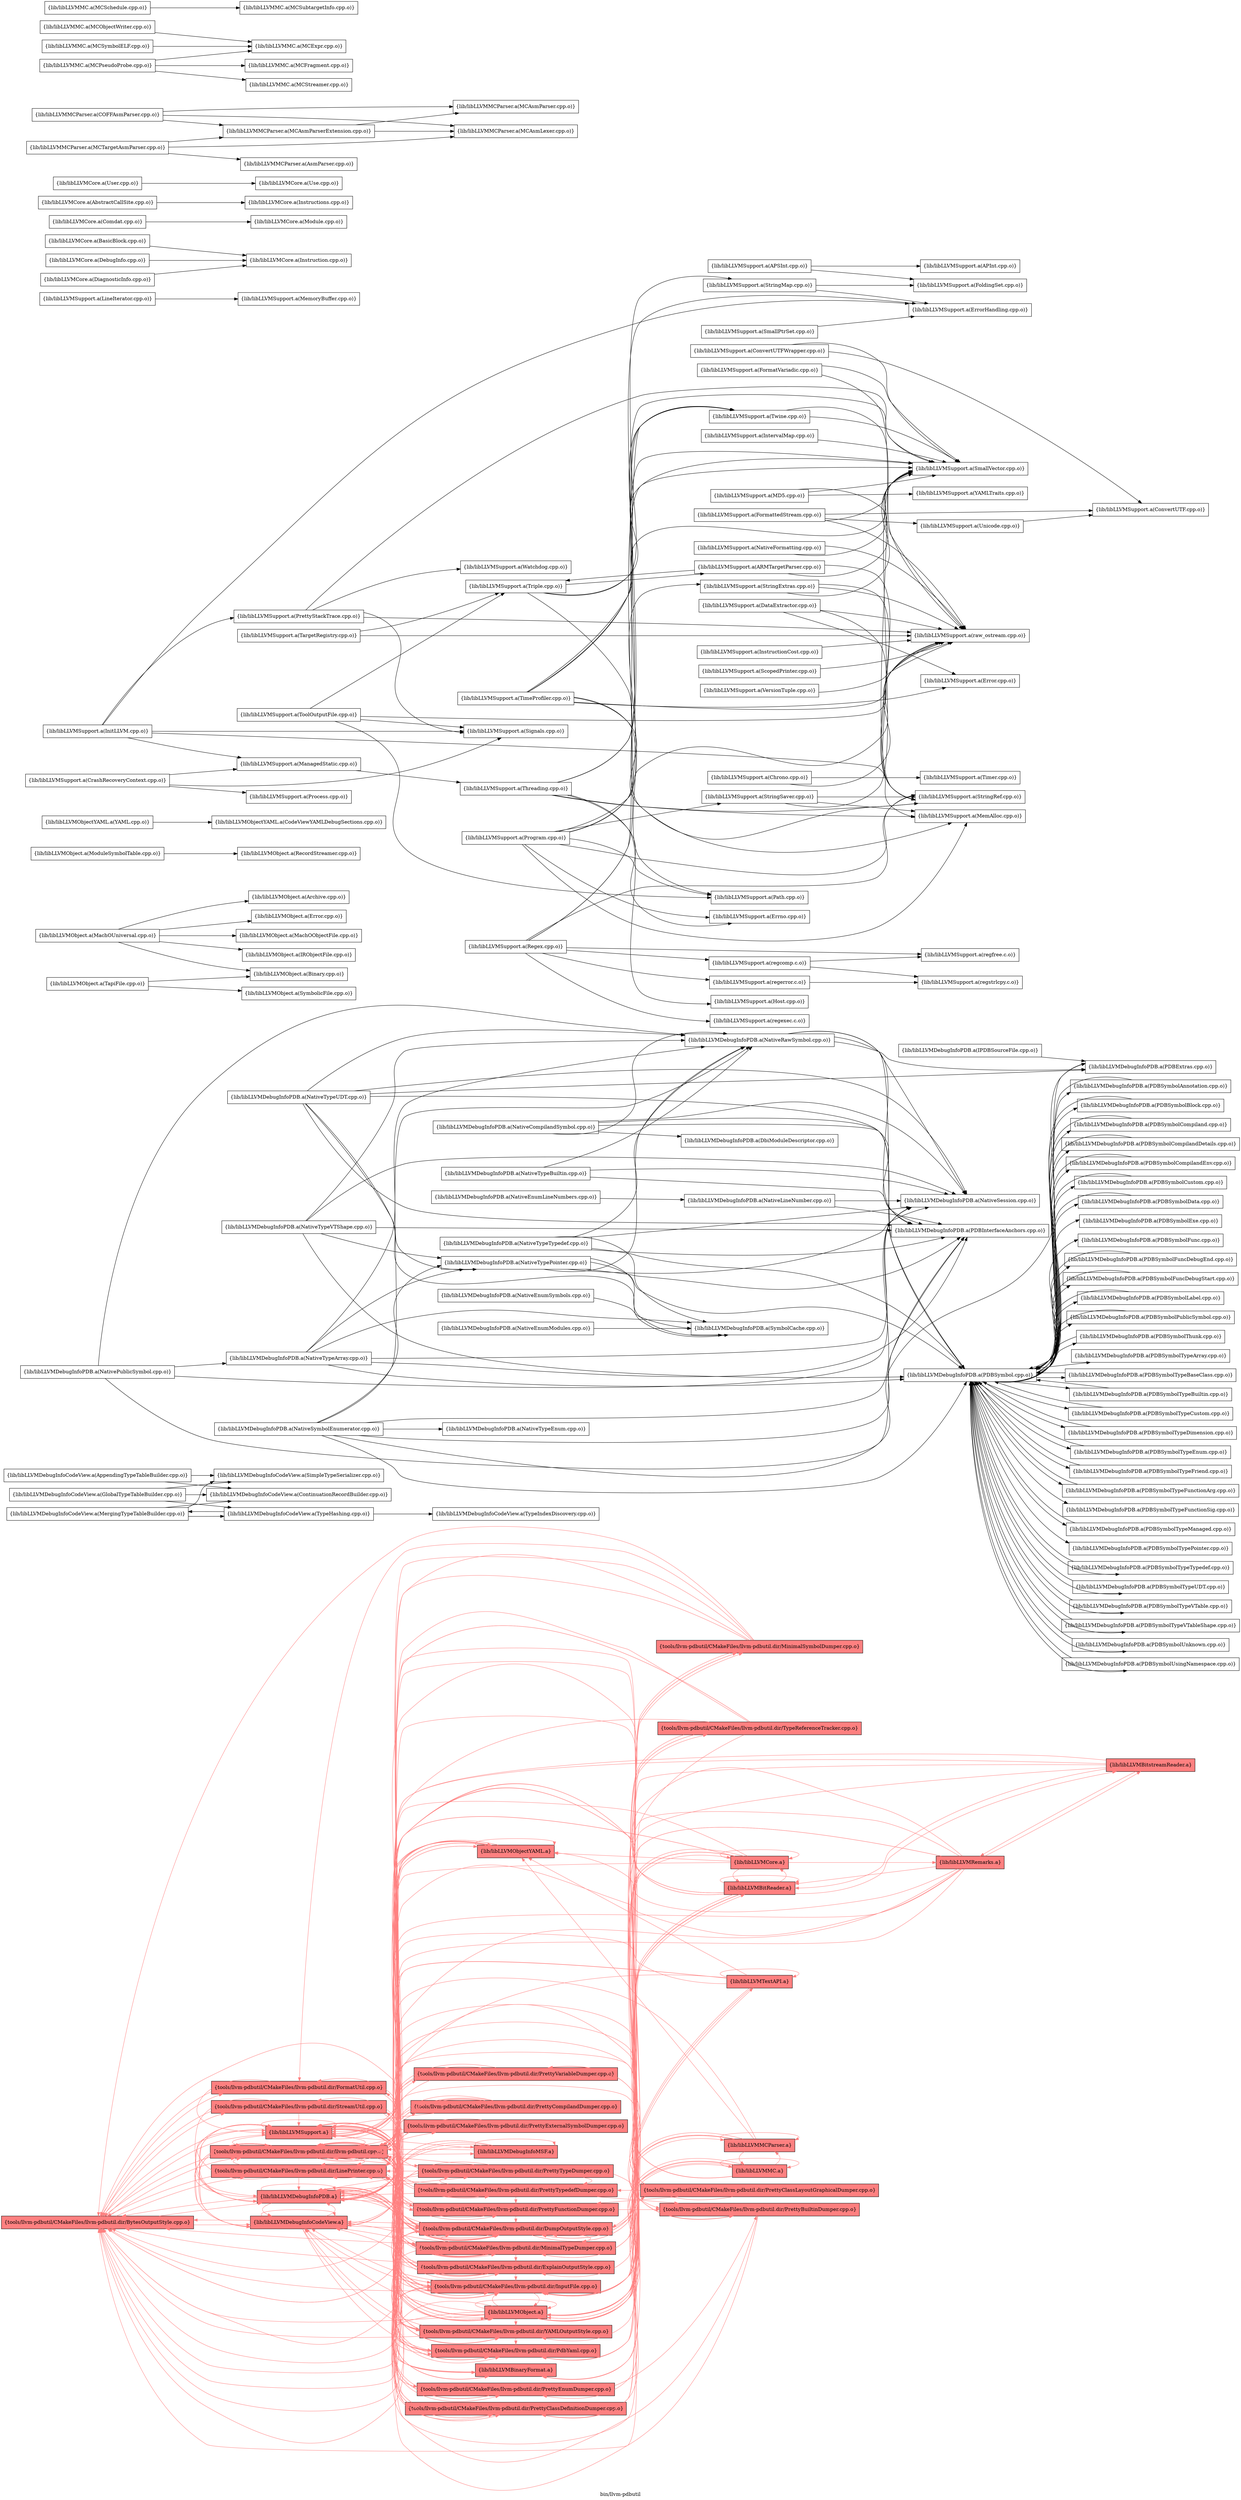 digraph "bin/llvm-pdbutil" {
	label="bin/llvm-pdbutil";
	rankdir="LR"
	{ rank=same; Node0x5637e1f52c48;  }
	{ rank=same; Node0x5637e1f50df8; Node0x5637e1f505d8; Node0x5637e1f51cf8; Node0x5637e1f53828; Node0x5637e1f4cd48; Node0x5637e1f4aea8; Node0x5637e1f4a228;  }
	{ rank=same; Node0x5637e1f54cc8; Node0x5637e1f53b48; Node0x5637e1f50bc8; Node0x5637e1f464e8; Node0x5637e1f47ed8; Node0x5637e1f58918; Node0x5637e1f59048; Node0x5637e1f597c8; Node0x5637e1f57748; Node0x5637e1f57e78; Node0x5637e1f58418; Node0x5637e1f52ba8; Node0x5637e1f51de8; Node0x5637e1f4b3a8; Node0x5637e1f4b808; Node0x5637e1f46c68; Node0x5637e1f4d248; Node0x5637e1f4bd08;  }
	{ rank=same; Node0x5637e1f52068; Node0x5637e1f51168; Node0x5637e1f477f8; Node0x5637e1f45ef8; Node0x5637e1f50588; Node0x5637e1f4a7c8; Node0x5637e1f48e28; Node0x5637e1f49008; Node0x5637e1f477a8;  }

	Node0x5637e1f52c48 [shape=record,shape=box,style=filled,fillcolor="1.000000 0.5 1",group=1,label="{tools/llvm-pdbutil/CMakeFiles/llvm-pdbutil.dir/BytesOutputStyle.cpp.o}"];
	Node0x5637e1f52c48 -> Node0x5637e1f50df8[color="1.000000 0.5 1"];
	Node0x5637e1f52c48 -> Node0x5637e1f505d8[color="1.000000 0.5 1"];
	Node0x5637e1f52c48 -> Node0x5637e1f51cf8[color="1.000000 0.5 1"];
	Node0x5637e1f52c48 -> Node0x5637e1f53828[color="1.000000 0.5 1"];
	Node0x5637e1f52c48 -> Node0x5637e1f4cd48[color="1.000000 0.5 1"];
	Node0x5637e1f52c48 -> Node0x5637e1f4aea8[color="1.000000 0.5 1"];
	Node0x5637e1f52c48 -> Node0x5637e1f4a228[color="1.000000 0.5 1"];
	Node0x5637e1f50df8 [shape=record,shape=box,style=filled,fillcolor="1.000000 0.5 1",group=1,label="{tools/llvm-pdbutil/CMakeFiles/llvm-pdbutil.dir/llvm-pdbutil.cpp.o}"];
	Node0x5637e1f50df8 -> Node0x5637e1f52c48[color="1.000000 0.5 1"];
	Node0x5637e1f50df8 -> Node0x5637e1f54cc8[color="1.000000 0.5 1"];
	Node0x5637e1f50df8 -> Node0x5637e1f53b48[color="1.000000 0.5 1"];
	Node0x5637e1f50df8 -> Node0x5637e1f50bc8[color="1.000000 0.5 1"];
	Node0x5637e1f50df8 -> Node0x5637e1f51cf8[color="1.000000 0.5 1"];
	Node0x5637e1f50df8 -> Node0x5637e1f464e8[color="1.000000 0.5 1"];
	Node0x5637e1f50df8 -> Node0x5637e1f47ed8[color="1.000000 0.5 1"];
	Node0x5637e1f50df8 -> Node0x5637e1f58918[color="1.000000 0.5 1"];
	Node0x5637e1f50df8 -> Node0x5637e1f59048[color="1.000000 0.5 1"];
	Node0x5637e1f50df8 -> Node0x5637e1f597c8[color="1.000000 0.5 1"];
	Node0x5637e1f50df8 -> Node0x5637e1f57748[color="1.000000 0.5 1"];
	Node0x5637e1f50df8 -> Node0x5637e1f57e78[color="1.000000 0.5 1"];
	Node0x5637e1f50df8 -> Node0x5637e1f58418[color="1.000000 0.5 1"];
	Node0x5637e1f50df8 -> Node0x5637e1f52ba8[color="1.000000 0.5 1"];
	Node0x5637e1f50df8 -> Node0x5637e1f51de8[color="1.000000 0.5 1"];
	Node0x5637e1f50df8 -> Node0x5637e1f4cd48[color="1.000000 0.5 1"];
	Node0x5637e1f50df8 -> Node0x5637e1f4b3a8[color="1.000000 0.5 1"];
	Node0x5637e1f50df8 -> Node0x5637e1f4aea8[color="1.000000 0.5 1"];
	Node0x5637e1f50df8 -> Node0x5637e1f4b808[color="1.000000 0.5 1"];
	Node0x5637e1f50df8 -> Node0x5637e1f4a228[color="1.000000 0.5 1"];
	Node0x5637e1f505d8 [shape=record,shape=box,style=filled,fillcolor="1.000000 0.5 1",group=1,label="{tools/llvm-pdbutil/CMakeFiles/llvm-pdbutil.dir/FormatUtil.cpp.o}"];
	Node0x5637e1f505d8 -> Node0x5637e1f52c48[color="1.000000 0.5 1"];
	Node0x5637e1f505d8 -> Node0x5637e1f54cc8[color="1.000000 0.5 1"];
	Node0x5637e1f505d8 -> Node0x5637e1f4a228[color="1.000000 0.5 1"];
	Node0x5637e1f51cf8 [shape=record,shape=box,style=filled,fillcolor="1.000000 0.5 1",group=1,label="{tools/llvm-pdbutil/CMakeFiles/llvm-pdbutil.dir/LinePrinter.cpp.o}"];
	Node0x5637e1f51cf8 -> Node0x5637e1f52c48[color="1.000000 0.5 1"];
	Node0x5637e1f51cf8 -> Node0x5637e1f54cc8[color="1.000000 0.5 1"];
	Node0x5637e1f51cf8 -> Node0x5637e1f50df8[color="1.000000 0.5 1"];
	Node0x5637e1f51cf8 -> Node0x5637e1f4aea8[color="1.000000 0.5 1"];
	Node0x5637e1f51cf8 -> Node0x5637e1f4a228[color="1.000000 0.5 1"];
	Node0x5637e1f53828 [shape=record,shape=box,style=filled,fillcolor="1.000000 0.5 1",group=1,label="{tools/llvm-pdbutil/CMakeFiles/llvm-pdbutil.dir/StreamUtil.cpp.o}"];
	Node0x5637e1f53828 -> Node0x5637e1f52c48[color="1.000000 0.5 1"];
	Node0x5637e1f53828 -> Node0x5637e1f54cc8[color="1.000000 0.5 1"];
	Node0x5637e1f53828 -> Node0x5637e1f4aea8[color="1.000000 0.5 1"];
	Node0x5637e1f53828 -> Node0x5637e1f4a228[color="1.000000 0.5 1"];
	Node0x5637e1f4cd48 [shape=record,shape=box,style=filled,fillcolor="1.000000 0.5 1",group=1,label="{lib/libLLVMDebugInfoCodeView.a}"];
	Node0x5637e1f4cd48 -> Node0x5637e1f4a228[color="1.000000 0.5 1"];
	Node0x5637e1f4cd48 -> Node0x5637e1f50df8[color="1.000000 0.5 1"];
	Node0x5637e1f4cd48 -> Node0x5637e1f464e8[color="1.000000 0.5 1"];
	Node0x5637e1f4cd48 -> Node0x5637e1f4cd48[color="1.000000 0.5 1"];
	Node0x5637e1f4cd48 -> Node0x5637e1f52c48[color="1.000000 0.5 1"];
	Node0x5637e1f4cd48 -> Node0x5637e1f54cc8[color="1.000000 0.5 1"];
	Node0x5637e1f4cd48 -> Node0x5637e1f46c68[color="1.000000 0.5 1"];
	Node0x5637e1f4cd48 -> Node0x5637e1f51de8[color="1.000000 0.5 1"];
	Node0x5637e1f4cd48 -> Node0x5637e1f50bc8[color="1.000000 0.5 1"];
	Node0x5637e1f4cd48 -> Node0x5637e1f4aea8[color="1.000000 0.5 1"];
	Node0x5637e1f4aea8 [shape=record,shape=box,style=filled,fillcolor="1.000000 0.5 1",group=1,label="{lib/libLLVMDebugInfoPDB.a}"];
	Node0x5637e1f4aea8 -> Node0x5637e1f52c48[color="1.000000 0.5 1"];
	Node0x5637e1f4aea8 -> Node0x5637e1f4aea8[color="1.000000 0.5 1"];
	Node0x5637e1f4aea8 -> Node0x5637e1f4a228[color="1.000000 0.5 1"];
	Node0x5637e1f4aea8 -> Node0x5637e1f50df8[color="1.000000 0.5 1"];
	Node0x5637e1f4aea8 -> Node0x5637e1f57e78[color="1.000000 0.5 1"];
	Node0x5637e1f4aea8 -> Node0x5637e1f464e8[color="1.000000 0.5 1"];
	Node0x5637e1f4aea8 -> Node0x5637e1f54cc8[color="1.000000 0.5 1"];
	Node0x5637e1f4aea8 -> Node0x5637e1f4b3a8[color="1.000000 0.5 1"];
	Node0x5637e1f4aea8 -> Node0x5637e1f4cd48[color="1.000000 0.5 1"];
	Node0x5637e1f4aea8 -> Node0x5637e1f51de8[color="1.000000 0.5 1"];
	Node0x5637e1f4aea8 -> Node0x5637e1f50bc8[color="1.000000 0.5 1"];
	Node0x5637e1f4aea8 -> Node0x5637e1f4d248[color="1.000000 0.5 1"];
	Node0x5637e1f4aea8 -> Node0x5637e1f4bd08[color="1.000000 0.5 1"];
	Node0x5637e1f4aea8 -> Node0x5637e1f46c68[color="1.000000 0.5 1"];
	Node0x5637e1f4a228 [shape=record,shape=box,style=filled,fillcolor="1.000000 0.5 1",group=1,label="{lib/libLLVMSupport.a}"];
	Node0x5637e1f4a228 -> Node0x5637e1f52c48[color="1.000000 0.5 1"];
	Node0x5637e1f4a228 -> Node0x5637e1f47ed8[color="1.000000 0.5 1"];
	Node0x5637e1f4a228 -> Node0x5637e1f4cd48[color="1.000000 0.5 1"];
	Node0x5637e1f4a228 -> Node0x5637e1f4bd08[color="1.000000 0.5 1"];
	Node0x5637e1f4a228 -> Node0x5637e1f4b808[color="1.000000 0.5 1"];
	Node0x5637e1f4a228 -> Node0x5637e1f4a228[color="1.000000 0.5 1"];
	Node0x5637e1f4a228 -> Node0x5637e1f464e8[color="1.000000 0.5 1"];
	Node0x5637e1f4a228 -> Node0x5637e1f54cc8[color="1.000000 0.5 1"];
	Node0x5637e1f4a228 -> Node0x5637e1f50bc8[color="1.000000 0.5 1"];
	Node0x5637e1f4a228 -> Node0x5637e1f50df8[color="1.000000 0.5 1"];
	Node0x5637e1f4a228 -> Node0x5637e1f4aea8[color="1.000000 0.5 1"];
	Node0x5637e1f4a228 -> Node0x5637e1f51de8[color="1.000000 0.5 1"];
	Node0x5637e1f54cc8 [shape=record,shape=box,style=filled,fillcolor="1.000000 0.5 1",group=1,label="{tools/llvm-pdbutil/CMakeFiles/llvm-pdbutil.dir/DumpOutputStyle.cpp.o}"];
	Node0x5637e1f54cc8 -> Node0x5637e1f52c48[color="1.000000 0.5 1"];
	Node0x5637e1f54cc8 -> Node0x5637e1f50bc8[color="1.000000 0.5 1"];
	Node0x5637e1f54cc8 -> Node0x5637e1f50df8[color="1.000000 0.5 1"];
	Node0x5637e1f54cc8 -> Node0x5637e1f505d8[color="1.000000 0.5 1"];
	Node0x5637e1f54cc8 -> Node0x5637e1f51cf8[color="1.000000 0.5 1"];
	Node0x5637e1f54cc8 -> Node0x5637e1f52068[color="1.000000 0.5 1"];
	Node0x5637e1f54cc8 -> Node0x5637e1f46c68[color="1.000000 0.5 1"];
	Node0x5637e1f54cc8 -> Node0x5637e1f53828[color="1.000000 0.5 1"];
	Node0x5637e1f54cc8 -> Node0x5637e1f51168[color="1.000000 0.5 1"];
	Node0x5637e1f54cc8 -> Node0x5637e1f4cd48[color="1.000000 0.5 1"];
	Node0x5637e1f54cc8 -> Node0x5637e1f4aea8[color="1.000000 0.5 1"];
	Node0x5637e1f54cc8 -> Node0x5637e1f4a228[color="1.000000 0.5 1"];
	Node0x5637e1f50bc8 [shape=record,shape=box,style=filled,fillcolor="1.000000 0.5 1",group=1,label="{tools/llvm-pdbutil/CMakeFiles/llvm-pdbutil.dir/InputFile.cpp.o}"];
	Node0x5637e1f50bc8 -> Node0x5637e1f52c48[color="1.000000 0.5 1"];
	Node0x5637e1f50bc8 -> Node0x5637e1f54cc8[color="1.000000 0.5 1"];
	Node0x5637e1f50bc8 -> Node0x5637e1f51cf8[color="1.000000 0.5 1"];
	Node0x5637e1f50bc8 -> Node0x5637e1f4d248[color="1.000000 0.5 1"];
	Node0x5637e1f50bc8 -> Node0x5637e1f4aea8[color="1.000000 0.5 1"];
	Node0x5637e1f50bc8 -> Node0x5637e1f4cd48[color="1.000000 0.5 1"];
	Node0x5637e1f50bc8 -> Node0x5637e1f4bd08[color="1.000000 0.5 1"];
	Node0x5637e1f50bc8 -> Node0x5637e1f4a228[color="1.000000 0.5 1"];
	Node0x5637e1f52068 [shape=record,shape=box,style=filled,fillcolor="1.000000 0.5 1",group=1,label="{tools/llvm-pdbutil/CMakeFiles/llvm-pdbutil.dir/MinimalSymbolDumper.cpp.o}"];
	Node0x5637e1f52068 -> Node0x5637e1f52c48[color="1.000000 0.5 1"];
	Node0x5637e1f52068 -> Node0x5637e1f54cc8[color="1.000000 0.5 1"];
	Node0x5637e1f52068 -> Node0x5637e1f53b48[color="1.000000 0.5 1"];
	Node0x5637e1f52068 -> Node0x5637e1f50bc8[color="1.000000 0.5 1"];
	Node0x5637e1f52068 -> Node0x5637e1f505d8[color="1.000000 0.5 1"];
	Node0x5637e1f52068 -> Node0x5637e1f51cf8[color="1.000000 0.5 1"];
	Node0x5637e1f52068 -> Node0x5637e1f4cd48[color="1.000000 0.5 1"];
	Node0x5637e1f52068 -> Node0x5637e1f4a228[color="1.000000 0.5 1"];
	Node0x5637e1f46c68 [shape=record,shape=box,style=filled,fillcolor="1.000000 0.5 1",group=1,label="{tools/llvm-pdbutil/CMakeFiles/llvm-pdbutil.dir/MinimalTypeDumper.cpp.o}"];
	Node0x5637e1f46c68 -> Node0x5637e1f52c48[color="1.000000 0.5 1"];
	Node0x5637e1f46c68 -> Node0x5637e1f54cc8[color="1.000000 0.5 1"];
	Node0x5637e1f46c68 -> Node0x5637e1f53b48[color="1.000000 0.5 1"];
	Node0x5637e1f46c68 -> Node0x5637e1f50bc8[color="1.000000 0.5 1"];
	Node0x5637e1f46c68 -> Node0x5637e1f50df8[color="1.000000 0.5 1"];
	Node0x5637e1f46c68 -> Node0x5637e1f505d8[color="1.000000 0.5 1"];
	Node0x5637e1f46c68 -> Node0x5637e1f51cf8[color="1.000000 0.5 1"];
	Node0x5637e1f46c68 -> Node0x5637e1f52068[color="1.000000 0.5 1"];
	Node0x5637e1f46c68 -> Node0x5637e1f4cd48[color="1.000000 0.5 1"];
	Node0x5637e1f46c68 -> Node0x5637e1f4aea8[color="1.000000 0.5 1"];
	Node0x5637e1f46c68 -> Node0x5637e1f4a228[color="1.000000 0.5 1"];
	Node0x5637e1f51168 [shape=record,shape=box,style=filled,fillcolor="1.000000 0.5 1",group=1,label="{tools/llvm-pdbutil/CMakeFiles/llvm-pdbutil.dir/TypeReferenceTracker.cpp.o}"];
	Node0x5637e1f51168 -> Node0x5637e1f52c48[color="1.000000 0.5 1"];
	Node0x5637e1f51168 -> Node0x5637e1f54cc8[color="1.000000 0.5 1"];
	Node0x5637e1f51168 -> Node0x5637e1f50bc8[color="1.000000 0.5 1"];
	Node0x5637e1f51168 -> Node0x5637e1f46c68[color="1.000000 0.5 1"];
	Node0x5637e1f51168 -> Node0x5637e1f464e8[color="1.000000 0.5 1"];
	Node0x5637e1f51168 -> Node0x5637e1f4cd48[color="1.000000 0.5 1"];
	Node0x5637e1f51168 -> Node0x5637e1f4aea8[color="1.000000 0.5 1"];
	Node0x5637e1f51168 -> Node0x5637e1f4a228[color="1.000000 0.5 1"];
	Node0x5637e1f53b48 [shape=record,shape=box,style=filled,fillcolor="1.000000 0.5 1",group=1,label="{tools/llvm-pdbutil/CMakeFiles/llvm-pdbutil.dir/ExplainOutputStyle.cpp.o}"];
	Node0x5637e1f53b48 -> Node0x5637e1f52c48[color="1.000000 0.5 1"];
	Node0x5637e1f53b48 -> Node0x5637e1f54cc8[color="1.000000 0.5 1"];
	Node0x5637e1f53b48 -> Node0x5637e1f50bc8[color="1.000000 0.5 1"];
	Node0x5637e1f53b48 -> Node0x5637e1f50df8[color="1.000000 0.5 1"];
	Node0x5637e1f53b48 -> Node0x5637e1f51cf8[color="1.000000 0.5 1"];
	Node0x5637e1f53b48 -> Node0x5637e1f53828[color="1.000000 0.5 1"];
	Node0x5637e1f53b48 -> Node0x5637e1f4cd48[color="1.000000 0.5 1"];
	Node0x5637e1f53b48 -> Node0x5637e1f4aea8[color="1.000000 0.5 1"];
	Node0x5637e1f53b48 -> Node0x5637e1f4a228[color="1.000000 0.5 1"];
	Node0x5637e1f4d248 [shape=record,shape=box,style=filled,fillcolor="1.000000 0.5 1",group=1,label="{lib/libLLVMBinaryFormat.a}"];
	Node0x5637e1f4d248 -> Node0x5637e1f50bc8[color="1.000000 0.5 1"];
	Node0x5637e1f4d248 -> Node0x5637e1f4a228[color="1.000000 0.5 1"];
	Node0x5637e1f4bd08 [shape=record,shape=box,style=filled,fillcolor="1.000000 0.5 1",group=1,label="{lib/libLLVMObject.a}"];
	Node0x5637e1f4bd08 -> Node0x5637e1f50bc8[color="1.000000 0.5 1"];
	Node0x5637e1f4bd08 -> Node0x5637e1f4d248[color="1.000000 0.5 1"];
	Node0x5637e1f4bd08 -> Node0x5637e1f4bd08[color="1.000000 0.5 1"];
	Node0x5637e1f4bd08 -> Node0x5637e1f4a228[color="1.000000 0.5 1"];
	Node0x5637e1f4bd08 -> Node0x5637e1f52c48[color="1.000000 0.5 1"];
	Node0x5637e1f4bd08 -> Node0x5637e1f54cc8[color="1.000000 0.5 1"];
	Node0x5637e1f4bd08 -> Node0x5637e1f50df8[color="1.000000 0.5 1"];
	Node0x5637e1f4bd08 -> Node0x5637e1f4cd48[color="1.000000 0.5 1"];
	Node0x5637e1f4bd08 -> Node0x5637e1f4aea8[color="1.000000 0.5 1"];
	Node0x5637e1f4bd08 -> Node0x5637e1f464e8[color="1.000000 0.5 1"];
	Node0x5637e1f4bd08 -> Node0x5637e1f50588[color="1.000000 0.5 1"];
	Node0x5637e1f4bd08 -> Node0x5637e1f4a7c8[color="1.000000 0.5 1"];
	Node0x5637e1f4bd08 -> Node0x5637e1f48e28[color="1.000000 0.5 1"];
	Node0x5637e1f4bd08 -> Node0x5637e1f49008[color="1.000000 0.5 1"];
	Node0x5637e1f4bd08 -> Node0x5637e1f51de8[color="1.000000 0.5 1"];
	Node0x5637e1f4bd08 -> Node0x5637e1f477a8[color="1.000000 0.5 1"];
	Node0x5637e1f464e8 [shape=record,shape=box,style=filled,fillcolor="1.000000 0.5 1",group=1,label="{tools/llvm-pdbutil/CMakeFiles/llvm-pdbutil.dir/PdbYaml.cpp.o}"];
	Node0x5637e1f464e8 -> Node0x5637e1f4b808[color="1.000000 0.5 1"];
	Node0x5637e1f464e8 -> Node0x5637e1f4a228[color="1.000000 0.5 1"];
	Node0x5637e1f47ed8 [shape=record,shape=box,style=filled,fillcolor="1.000000 0.5 1",group=1,label="{tools/llvm-pdbutil/CMakeFiles/llvm-pdbutil.dir/PrettyClassDefinitionDumper.cpp.o}"];
	Node0x5637e1f47ed8 -> Node0x5637e1f50df8[color="1.000000 0.5 1"];
	Node0x5637e1f47ed8 -> Node0x5637e1f51cf8[color="1.000000 0.5 1"];
	Node0x5637e1f47ed8 -> Node0x5637e1f477f8[color="1.000000 0.5 1"];
	Node0x5637e1f47ed8 -> Node0x5637e1f4aea8[color="1.000000 0.5 1"];
	Node0x5637e1f47ed8 -> Node0x5637e1f4a228[color="1.000000 0.5 1"];
	Node0x5637e1f58918 [shape=record,shape=box,style=filled,fillcolor="1.000000 0.5 1",group=1,label="{tools/llvm-pdbutil/CMakeFiles/llvm-pdbutil.dir/PrettyCompilandDumper.cpp.o}"];
	Node0x5637e1f58918 -> Node0x5637e1f50df8[color="1.000000 0.5 1"];
	Node0x5637e1f58918 -> Node0x5637e1f51cf8[color="1.000000 0.5 1"];
	Node0x5637e1f58918 -> Node0x5637e1f57748[color="1.000000 0.5 1"];
	Node0x5637e1f58918 -> Node0x5637e1f4aea8[color="1.000000 0.5 1"];
	Node0x5637e1f58918 -> Node0x5637e1f4a228[color="1.000000 0.5 1"];
	Node0x5637e1f59048 [shape=record,shape=box,style=filled,fillcolor="1.000000 0.5 1",group=1,label="{tools/llvm-pdbutil/CMakeFiles/llvm-pdbutil.dir/PrettyEnumDumper.cpp.o}"];
	Node0x5637e1f59048 -> Node0x5637e1f50df8[color="1.000000 0.5 1"];
	Node0x5637e1f59048 -> Node0x5637e1f51cf8[color="1.000000 0.5 1"];
	Node0x5637e1f59048 -> Node0x5637e1f45ef8[color="1.000000 0.5 1"];
	Node0x5637e1f59048 -> Node0x5637e1f4aea8[color="1.000000 0.5 1"];
	Node0x5637e1f59048 -> Node0x5637e1f4a228[color="1.000000 0.5 1"];
	Node0x5637e1f597c8 [shape=record,shape=box,style=filled,fillcolor="1.000000 0.5 1",group=1,label="{tools/llvm-pdbutil/CMakeFiles/llvm-pdbutil.dir/PrettyExternalSymbolDumper.cpp.o}"];
	Node0x5637e1f597c8 -> Node0x5637e1f50df8[color="1.000000 0.5 1"];
	Node0x5637e1f597c8 -> Node0x5637e1f51cf8[color="1.000000 0.5 1"];
	Node0x5637e1f597c8 -> Node0x5637e1f4aea8[color="1.000000 0.5 1"];
	Node0x5637e1f597c8 -> Node0x5637e1f4a228[color="1.000000 0.5 1"];
	Node0x5637e1f57748 [shape=record,shape=box,style=filled,fillcolor="1.000000 0.5 1",group=1,label="{tools/llvm-pdbutil/CMakeFiles/llvm-pdbutil.dir/PrettyFunctionDumper.cpp.o}"];
	Node0x5637e1f57748 -> Node0x5637e1f54cc8[color="1.000000 0.5 1"];
	Node0x5637e1f57748 -> Node0x5637e1f50df8[color="1.000000 0.5 1"];
	Node0x5637e1f57748 -> Node0x5637e1f51cf8[color="1.000000 0.5 1"];
	Node0x5637e1f57748 -> Node0x5637e1f45ef8[color="1.000000 0.5 1"];
	Node0x5637e1f57748 -> Node0x5637e1f4aea8[color="1.000000 0.5 1"];
	Node0x5637e1f57748 -> Node0x5637e1f4a228[color="1.000000 0.5 1"];
	Node0x5637e1f57e78 [shape=record,shape=box,style=filled,fillcolor="1.000000 0.5 1",group=1,label="{tools/llvm-pdbutil/CMakeFiles/llvm-pdbutil.dir/PrettyTypeDumper.cpp.o}"];
	Node0x5637e1f57e78 -> Node0x5637e1f52c48[color="1.000000 0.5 1"];
	Node0x5637e1f57e78 -> Node0x5637e1f50df8[color="1.000000 0.5 1"];
	Node0x5637e1f57e78 -> Node0x5637e1f51cf8[color="1.000000 0.5 1"];
	Node0x5637e1f57e78 -> Node0x5637e1f45ef8[color="1.000000 0.5 1"];
	Node0x5637e1f57e78 -> Node0x5637e1f47ed8[color="1.000000 0.5 1"];
	Node0x5637e1f57e78 -> Node0x5637e1f59048[color="1.000000 0.5 1"];
	Node0x5637e1f57e78 -> Node0x5637e1f57748[color="1.000000 0.5 1"];
	Node0x5637e1f57e78 -> Node0x5637e1f58418[color="1.000000 0.5 1"];
	Node0x5637e1f57e78 -> Node0x5637e1f4aea8[color="1.000000 0.5 1"];
	Node0x5637e1f57e78 -> Node0x5637e1f4a228[color="1.000000 0.5 1"];
	Node0x5637e1f58418 [shape=record,shape=box,style=filled,fillcolor="1.000000 0.5 1",group=1,label="{tools/llvm-pdbutil/CMakeFiles/llvm-pdbutil.dir/PrettyTypedefDumper.cpp.o}"];
	Node0x5637e1f58418 -> Node0x5637e1f50df8[color="1.000000 0.5 1"];
	Node0x5637e1f58418 -> Node0x5637e1f51cf8[color="1.000000 0.5 1"];
	Node0x5637e1f58418 -> Node0x5637e1f45ef8[color="1.000000 0.5 1"];
	Node0x5637e1f58418 -> Node0x5637e1f57748[color="1.000000 0.5 1"];
	Node0x5637e1f58418 -> Node0x5637e1f57e78[color="1.000000 0.5 1"];
	Node0x5637e1f58418 -> Node0x5637e1f4aea8[color="1.000000 0.5 1"];
	Node0x5637e1f58418 -> Node0x5637e1f4a228[color="1.000000 0.5 1"];
	Node0x5637e1f52ba8 [shape=record,shape=box,style=filled,fillcolor="1.000000 0.5 1",group=1,label="{tools/llvm-pdbutil/CMakeFiles/llvm-pdbutil.dir/PrettyVariableDumper.cpp.o}"];
	Node0x5637e1f52ba8 -> Node0x5637e1f50df8[color="1.000000 0.5 1"];
	Node0x5637e1f52ba8 -> Node0x5637e1f51cf8[color="1.000000 0.5 1"];
	Node0x5637e1f52ba8 -> Node0x5637e1f45ef8[color="1.000000 0.5 1"];
	Node0x5637e1f52ba8 -> Node0x5637e1f4aea8[color="1.000000 0.5 1"];
	Node0x5637e1f52ba8 -> Node0x5637e1f4a228[color="1.000000 0.5 1"];
	Node0x5637e1f51de8 [shape=record,shape=box,style=filled,fillcolor="1.000000 0.5 1",group=1,label="{tools/llvm-pdbutil/CMakeFiles/llvm-pdbutil.dir/YAMLOutputStyle.cpp.o}"];
	Node0x5637e1f51de8 -> Node0x5637e1f52c48[color="1.000000 0.5 1"];
	Node0x5637e1f51de8 -> Node0x5637e1f54cc8[color="1.000000 0.5 1"];
	Node0x5637e1f51de8 -> Node0x5637e1f50df8[color="1.000000 0.5 1"];
	Node0x5637e1f51de8 -> Node0x5637e1f464e8[color="1.000000 0.5 1"];
	Node0x5637e1f51de8 -> Node0x5637e1f4cd48[color="1.000000 0.5 1"];
	Node0x5637e1f51de8 -> Node0x5637e1f4aea8[color="1.000000 0.5 1"];
	Node0x5637e1f51de8 -> Node0x5637e1f4b808[color="1.000000 0.5 1"];
	Node0x5637e1f51de8 -> Node0x5637e1f4a228[color="1.000000 0.5 1"];
	Node0x5637e1f4b3a8 [shape=record,shape=box,style=filled,fillcolor="1.000000 0.5 1",group=1,label="{lib/libLLVMDebugInfoMSF.a}"];
	Node0x5637e1f4b3a8 -> Node0x5637e1f52c48[color="1.000000 0.5 1"];
	Node0x5637e1f4b3a8 -> Node0x5637e1f54cc8[color="1.000000 0.5 1"];
	Node0x5637e1f4b3a8 -> Node0x5637e1f50df8[color="1.000000 0.5 1"];
	Node0x5637e1f4b3a8 -> Node0x5637e1f464e8[color="1.000000 0.5 1"];
	Node0x5637e1f4b3a8 -> Node0x5637e1f4b3a8[color="1.000000 0.5 1"];
	Node0x5637e1f4b3a8 -> Node0x5637e1f4a228[color="1.000000 0.5 1"];
	Node0x5637e1f4b3a8 -> Node0x5637e1f4cd48[color="1.000000 0.5 1"];
	Node0x5637e1f4b808 [shape=record,shape=box,style=filled,fillcolor="1.000000 0.5 1",group=1,label="{lib/libLLVMObjectYAML.a}"];
	Node0x5637e1f4b808 -> Node0x5637e1f52c48[color="1.000000 0.5 1"];
	Node0x5637e1f4b808 -> Node0x5637e1f54cc8[color="1.000000 0.5 1"];
	Node0x5637e1f4b808 -> Node0x5637e1f50bc8[color="1.000000 0.5 1"];
	Node0x5637e1f4b808 -> Node0x5637e1f50df8[color="1.000000 0.5 1"];
	Node0x5637e1f4b808 -> Node0x5637e1f464e8[color="1.000000 0.5 1"];
	Node0x5637e1f4b808 -> Node0x5637e1f51de8[color="1.000000 0.5 1"];
	Node0x5637e1f4b808 -> Node0x5637e1f4cd48[color="1.000000 0.5 1"];
	Node0x5637e1f4b808 -> Node0x5637e1f4bd08[color="1.000000 0.5 1"];
	Node0x5637e1f4b808 -> Node0x5637e1f4b808[color="1.000000 0.5 1"];
	Node0x5637e1f4b808 -> Node0x5637e1f4a228[color="1.000000 0.5 1"];
	Node0x5637e1f4b808 -> Node0x5637e1f4aea8[color="1.000000 0.5 1"];
	Node0x5637e1f4b808 -> Node0x5637e1f46c68[color="1.000000 0.5 1"];
	Node0x5637e1f45ef8 [shape=record,shape=box,style=filled,fillcolor="1.000000 0.5 1",group=1,label="{tools/llvm-pdbutil/CMakeFiles/llvm-pdbutil.dir/PrettyBuiltinDumper.cpp.o}"];
	Node0x5637e1f45ef8 -> Node0x5637e1f50df8[color="1.000000 0.5 1"];
	Node0x5637e1f45ef8 -> Node0x5637e1f51cf8[color="1.000000 0.5 1"];
	Node0x5637e1f45ef8 -> Node0x5637e1f4aea8[color="1.000000 0.5 1"];
	Node0x5637e1f45ef8 -> Node0x5637e1f4a228[color="1.000000 0.5 1"];
	Node0x5637e1f477f8 [shape=record,shape=box,style=filled,fillcolor="1.000000 0.5 1",group=1,label="{tools/llvm-pdbutil/CMakeFiles/llvm-pdbutil.dir/PrettyClassLayoutGraphicalDumper.cpp.o}"];
	Node0x5637e1f477f8 -> Node0x5637e1f50df8[color="1.000000 0.5 1"];
	Node0x5637e1f477f8 -> Node0x5637e1f51cf8[color="1.000000 0.5 1"];
	Node0x5637e1f477f8 -> Node0x5637e1f59048[color="1.000000 0.5 1"];
	Node0x5637e1f477f8 -> Node0x5637e1f57748[color="1.000000 0.5 1"];
	Node0x5637e1f477f8 -> Node0x5637e1f58418[color="1.000000 0.5 1"];
	Node0x5637e1f477f8 -> Node0x5637e1f52ba8[color="1.000000 0.5 1"];
	Node0x5637e1f477f8 -> Node0x5637e1f4aea8[color="1.000000 0.5 1"];
	Node0x5637e1f477f8 -> Node0x5637e1f4a228[color="1.000000 0.5 1"];
	Node0x5637e1f4ee18 [shape=record,shape=box,group=0,label="{lib/libLLVMDebugInfoCodeView.a(AppendingTypeTableBuilder.cpp.o)}"];
	Node0x5637e1f4ee18 -> Node0x5637e1f4fcc8;
	Node0x5637e1f4ee18 -> Node0x5637e1f59ae8;
	Node0x5637e1f4fcc8 [shape=record,shape=box,group=0,label="{lib/libLLVMDebugInfoCodeView.a(ContinuationRecordBuilder.cpp.o)}"];
	Node0x5637e1f59ae8 [shape=record,shape=box,group=0,label="{lib/libLLVMDebugInfoCodeView.a(SimpleTypeSerializer.cpp.o)}"];
	Node0x5637e1f58878 [shape=record,shape=box,group=0,label="{lib/libLLVMDebugInfoCodeView.a(MergingTypeTableBuilder.cpp.o)}"];
	Node0x5637e1f58878 -> Node0x5637e1f4fcc8;
	Node0x5637e1f58878 -> Node0x5637e1f59ae8;
	Node0x5637e1f58878 -> Node0x5637e1f51c08;
	Node0x5637e1f51c08 [shape=record,shape=box,group=0,label="{lib/libLLVMDebugInfoCodeView.a(TypeHashing.cpp.o)}"];
	Node0x5637e1f51c08 -> Node0x5637e1f58878;
	Node0x5637e1f51c08 -> Node0x5637e1f52298;
	Node0x5637e1f52298 [shape=record,shape=box,group=0,label="{lib/libLLVMDebugInfoCodeView.a(TypeIndexDiscovery.cpp.o)}"];
	Node0x5637e1f57388 [shape=record,shape=box,group=0,label="{lib/libLLVMDebugInfoCodeView.a(GlobalTypeTableBuilder.cpp.o)}"];
	Node0x5637e1f57388 -> Node0x5637e1f4fcc8;
	Node0x5637e1f57388 -> Node0x5637e1f59ae8;
	Node0x5637e1f57388 -> Node0x5637e1f51c08;
	Node0x5637e1f49af8 [shape=record,shape=box,group=0,label="{lib/libLLVMDebugInfoPDB.a(PDBSymbol.cpp.o)}"];
	Node0x5637e1f49af8 -> Node0x5637e1f50268;
	Node0x5637e1f49af8 -> Node0x5637e1f4a278;
	Node0x5637e1f49af8 -> Node0x5637e1f4a9a8;
	Node0x5637e1f49af8 -> Node0x5637e1f487e8;
	Node0x5637e1f49af8 -> Node0x5637e1f48f68;
	Node0x5637e1f49af8 -> Node0x5637e1f49738;
	Node0x5637e1f49af8 -> Node0x5637e1f47758;
	Node0x5637e1f49af8 -> Node0x5637e1f47bb8;
	Node0x5637e1f49af8 -> Node0x5637e1f48388;
	Node0x5637e1f49af8 -> Node0x5637e1f46308;
	Node0x5637e1f49af8 -> Node0x5637e1f46a88;
	Node0x5637e1f49af8 -> Node0x5637e1f58c38;
	Node0x5637e1f49af8 -> Node0x5637e1f59318;
	Node0x5637e1f49af8 -> Node0x5637e1f57d38;
	Node0x5637e1f49af8 -> Node0x5637e1f58558;
	Node0x5637e1f49af8 -> Node0x5637e1f58328;
	Node0x5637e1f49af8 -> Node0x5637e1f513e8;
	Node0x5637e1f49af8 -> Node0x5637e1f520b8;
	Node0x5637e1f49af8 -> Node0x5637e1f51d48;
	Node0x5637e1f49af8 -> Node0x5637e1f500d8;
	Node0x5637e1f49af8 -> Node0x5637e1f50e48;
	Node0x5637e1f49af8 -> Node0x5637e1f54098;
	Node0x5637e1f49af8 -> Node0x5637e1f4c6b8;
	Node0x5637e1f49af8 -> Node0x5637e1f49058;
	Node0x5637e1f49af8 -> Node0x5637e1f48838;
	Node0x5637e1f49af8 -> Node0x5637e1f48b08;
	Node0x5637e1f49af8 -> Node0x5637e1f4ab88;
	Node0x5637e1f49af8 -> Node0x5637e1f49a08;
	Node0x5637e1f49af8 -> Node0x5637e1f49f58;
	Node0x5637e1f49af8 -> Node0x5637e1f46f38;
	Node0x5637e1f49af8 -> Node0x5637e1f45d18;
	Node0x5637e1f49af8 -> Node0x5637e1f47e38;
	Node0x5637e1f50268 [shape=record,shape=box,group=0,label="{lib/libLLVMDebugInfoPDB.a(PDBExtras.cpp.o)}"];
	Node0x5637e1f4a278 [shape=record,shape=box,group=0,label="{lib/libLLVMDebugInfoPDB.a(PDBSymbolAnnotation.cpp.o)}"];
	Node0x5637e1f4a278 -> Node0x5637e1f49af8;
	Node0x5637e1f4a9a8 [shape=record,shape=box,group=0,label="{lib/libLLVMDebugInfoPDB.a(PDBSymbolBlock.cpp.o)}"];
	Node0x5637e1f4a9a8 -> Node0x5637e1f49af8;
	Node0x5637e1f487e8 [shape=record,shape=box,group=0,label="{lib/libLLVMDebugInfoPDB.a(PDBSymbolCompiland.cpp.o)}"];
	Node0x5637e1f487e8 -> Node0x5637e1f49af8;
	Node0x5637e1f48f68 [shape=record,shape=box,group=0,label="{lib/libLLVMDebugInfoPDB.a(PDBSymbolCompilandDetails.cpp.o)}"];
	Node0x5637e1f48f68 -> Node0x5637e1f49af8;
	Node0x5637e1f49738 [shape=record,shape=box,group=0,label="{lib/libLLVMDebugInfoPDB.a(PDBSymbolCompilandEnv.cpp.o)}"];
	Node0x5637e1f49738 -> Node0x5637e1f49af8;
	Node0x5637e1f47758 [shape=record,shape=box,group=0,label="{lib/libLLVMDebugInfoPDB.a(PDBSymbolCustom.cpp.o)}"];
	Node0x5637e1f47758 -> Node0x5637e1f49af8;
	Node0x5637e1f47bb8 [shape=record,shape=box,group=0,label="{lib/libLLVMDebugInfoPDB.a(PDBSymbolData.cpp.o)}"];
	Node0x5637e1f47bb8 -> Node0x5637e1f49af8;
	Node0x5637e1f48388 [shape=record,shape=box,group=0,label="{lib/libLLVMDebugInfoPDB.a(PDBSymbolExe.cpp.o)}"];
	Node0x5637e1f46308 [shape=record,shape=box,group=0,label="{lib/libLLVMDebugInfoPDB.a(PDBSymbolFunc.cpp.o)}"];
	Node0x5637e1f46a88 [shape=record,shape=box,group=0,label="{lib/libLLVMDebugInfoPDB.a(PDBSymbolFuncDebugEnd.cpp.o)}"];
	Node0x5637e1f46a88 -> Node0x5637e1f49af8;
	Node0x5637e1f58c38 [shape=record,shape=box,group=0,label="{lib/libLLVMDebugInfoPDB.a(PDBSymbolFuncDebugStart.cpp.o)}"];
	Node0x5637e1f58c38 -> Node0x5637e1f49af8;
	Node0x5637e1f59318 [shape=record,shape=box,group=0,label="{lib/libLLVMDebugInfoPDB.a(PDBSymbolLabel.cpp.o)}"];
	Node0x5637e1f59318 -> Node0x5637e1f49af8;
	Node0x5637e1f57d38 [shape=record,shape=box,group=0,label="{lib/libLLVMDebugInfoPDB.a(PDBSymbolPublicSymbol.cpp.o)}"];
	Node0x5637e1f57d38 -> Node0x5637e1f49af8;
	Node0x5637e1f58558 [shape=record,shape=box,group=0,label="{lib/libLLVMDebugInfoPDB.a(PDBSymbolThunk.cpp.o)}"];
	Node0x5637e1f58558 -> Node0x5637e1f49af8;
	Node0x5637e1f58328 [shape=record,shape=box,group=0,label="{lib/libLLVMDebugInfoPDB.a(PDBSymbolTypeArray.cpp.o)}"];
	Node0x5637e1f513e8 [shape=record,shape=box,group=0,label="{lib/libLLVMDebugInfoPDB.a(PDBSymbolTypeBaseClass.cpp.o)}"];
	Node0x5637e1f513e8 -> Node0x5637e1f49af8;
	Node0x5637e1f520b8 [shape=record,shape=box,group=0,label="{lib/libLLVMDebugInfoPDB.a(PDBSymbolTypeBuiltin.cpp.o)}"];
	Node0x5637e1f520b8 -> Node0x5637e1f49af8;
	Node0x5637e1f51d48 [shape=record,shape=box,group=0,label="{lib/libLLVMDebugInfoPDB.a(PDBSymbolTypeCustom.cpp.o)}"];
	Node0x5637e1f51d48 -> Node0x5637e1f49af8;
	Node0x5637e1f500d8 [shape=record,shape=box,group=0,label="{lib/libLLVMDebugInfoPDB.a(PDBSymbolTypeDimension.cpp.o)}"];
	Node0x5637e1f500d8 -> Node0x5637e1f49af8;
	Node0x5637e1f50e48 [shape=record,shape=box,group=0,label="{lib/libLLVMDebugInfoPDB.a(PDBSymbolTypeEnum.cpp.o)}"];
	Node0x5637e1f50e48 -> Node0x5637e1f49af8;
	Node0x5637e1f54098 [shape=record,shape=box,group=0,label="{lib/libLLVMDebugInfoPDB.a(PDBSymbolTypeFriend.cpp.o)}"];
	Node0x5637e1f54098 -> Node0x5637e1f49af8;
	Node0x5637e1f4c6b8 [shape=record,shape=box,group=0,label="{lib/libLLVMDebugInfoPDB.a(PDBSymbolTypeFunctionArg.cpp.o)}"];
	Node0x5637e1f4c6b8 -> Node0x5637e1f49af8;
	Node0x5637e1f49058 [shape=record,shape=box,group=0,label="{lib/libLLVMDebugInfoPDB.a(PDBSymbolTypeFunctionSig.cpp.o)}"];
	Node0x5637e1f48838 [shape=record,shape=box,group=0,label="{lib/libLLVMDebugInfoPDB.a(PDBSymbolTypeManaged.cpp.o)}"];
	Node0x5637e1f48838 -> Node0x5637e1f49af8;
	Node0x5637e1f48b08 [shape=record,shape=box,group=0,label="{lib/libLLVMDebugInfoPDB.a(PDBSymbolTypePointer.cpp.o)}"];
	Node0x5637e1f4ab88 [shape=record,shape=box,group=0,label="{lib/libLLVMDebugInfoPDB.a(PDBSymbolTypeTypedef.cpp.o)}"];
	Node0x5637e1f4ab88 -> Node0x5637e1f49af8;
	Node0x5637e1f49a08 [shape=record,shape=box,group=0,label="{lib/libLLVMDebugInfoPDB.a(PDBSymbolTypeUDT.cpp.o)}"];
	Node0x5637e1f49a08 -> Node0x5637e1f49af8;
	Node0x5637e1f49f58 [shape=record,shape=box,group=0,label="{lib/libLLVMDebugInfoPDB.a(PDBSymbolTypeVTable.cpp.o)}"];
	Node0x5637e1f49f58 -> Node0x5637e1f49af8;
	Node0x5637e1f46f38 [shape=record,shape=box,group=0,label="{lib/libLLVMDebugInfoPDB.a(PDBSymbolTypeVTableShape.cpp.o)}"];
	Node0x5637e1f46f38 -> Node0x5637e1f49af8;
	Node0x5637e1f45d18 [shape=record,shape=box,group=0,label="{lib/libLLVMDebugInfoPDB.a(PDBSymbolUnknown.cpp.o)}"];
	Node0x5637e1f45d18 -> Node0x5637e1f49af8;
	Node0x5637e1f47e38 [shape=record,shape=box,group=0,label="{lib/libLLVMDebugInfoPDB.a(PDBSymbolUsingNamespace.cpp.o)}"];
	Node0x5637e1f47e38 -> Node0x5637e1f49af8;
	Node0x5637e1f54728 [shape=record,shape=box,group=0,label="{lib/libLLVMDebugInfoPDB.a(NativeRawSymbol.cpp.o)}"];
	Node0x5637e1f54728 -> Node0x5637e1f50268;
	Node0x5637e1f54728 -> Node0x5637e1f49af8;
	Node0x5637e1f54728 -> Node0x5637e1f514d8;
	Node0x5637e1f54728 -> Node0x5637e1f517a8;
	Node0x5637e1f514d8 [shape=record,shape=box,group=0,label="{lib/libLLVMDebugInfoPDB.a(NativeSession.cpp.o)}"];
	Node0x5637e1f517a8 [shape=record,shape=box,group=0,label="{lib/libLLVMDebugInfoPDB.a(PDBInterfaceAnchors.cpp.o)}"];
	Node0x5637e1f54958 [shape=record,shape=box,group=0,label="{lib/libLLVMDebugInfoPDB.a(NativeEnumModules.cpp.o)}"];
	Node0x5637e1f54958 -> Node0x5637e1f55178;
	Node0x5637e1f55178 [shape=record,shape=box,group=0,label="{lib/libLLVMDebugInfoPDB.a(SymbolCache.cpp.o)}"];
	Node0x5637e1f4df68 [shape=record,shape=box,group=0,label="{lib/libLLVMDebugInfoPDB.a(IPDBSourceFile.cpp.o)}"];
	Node0x5637e1f4df68 -> Node0x5637e1f50268;
	Node0x5637e1f4c528 [shape=record,shape=box,group=0,label="{lib/libLLVMDebugInfoPDB.a(NativeLineNumber.cpp.o)}"];
	Node0x5637e1f4c528 -> Node0x5637e1f514d8;
	Node0x5637e1f4c528 -> Node0x5637e1f517a8;
	Node0x5637e1f4af98 [shape=record,shape=box,group=0,label="{lib/libLLVMDebugInfoPDB.a(NativeCompilandSymbol.cpp.o)}"];
	Node0x5637e1f4af98 -> Node0x5637e1f49af8;
	Node0x5637e1f4af98 -> Node0x5637e1f490a8;
	Node0x5637e1f4af98 -> Node0x5637e1f514d8;
	Node0x5637e1f4af98 -> Node0x5637e1f517a8;
	Node0x5637e1f4af98 -> Node0x5637e1f54728;
	Node0x5637e1f490a8 [shape=record,shape=box,group=0,label="{lib/libLLVMDebugInfoPDB.a(DbiModuleDescriptor.cpp.o)}"];
	Node0x5637e1f4bcb8 [shape=record,shape=box,group=0,label="{lib/libLLVMDebugInfoPDB.a(NativeTypePointer.cpp.o)}"];
	Node0x5637e1f4bcb8 -> Node0x5637e1f49af8;
	Node0x5637e1f4bcb8 -> Node0x5637e1f514d8;
	Node0x5637e1f4bcb8 -> Node0x5637e1f517a8;
	Node0x5637e1f4bcb8 -> Node0x5637e1f54728;
	Node0x5637e1f4bcb8 -> Node0x5637e1f55178;
	Node0x5637e1f54458 [shape=record,shape=box,group=0,label="{lib/libLLVMDebugInfoPDB.a(NativeTypeBuiltin.cpp.o)}"];
	Node0x5637e1f54458 -> Node0x5637e1f514d8;
	Node0x5637e1f54458 -> Node0x5637e1f517a8;
	Node0x5637e1f54458 -> Node0x5637e1f54728;
	Node0x5637e1f53f08 [shape=record,shape=box,group=0,label="{lib/libLLVMDebugInfoPDB.a(NativeTypeUDT.cpp.o)}"];
	Node0x5637e1f53f08 -> Node0x5637e1f50268;
	Node0x5637e1f53f08 -> Node0x5637e1f49af8;
	Node0x5637e1f53f08 -> Node0x5637e1f514d8;
	Node0x5637e1f53f08 -> Node0x5637e1f517a8;
	Node0x5637e1f53f08 -> Node0x5637e1f54728;
	Node0x5637e1f53f08 -> Node0x5637e1f55178;
	Node0x5637e1f53f08 -> Node0x5637e1f4bcb8;
	Node0x5637e1f53288 [shape=record,shape=box,group=0,label="{lib/libLLVMDebugInfoPDB.a(NativeTypeArray.cpp.o)}"];
	Node0x5637e1f53288 -> Node0x5637e1f49af8;
	Node0x5637e1f53288 -> Node0x5637e1f514d8;
	Node0x5637e1f53288 -> Node0x5637e1f517a8;
	Node0x5637e1f53288 -> Node0x5637e1f54728;
	Node0x5637e1f53288 -> Node0x5637e1f55178;
	Node0x5637e1f53288 -> Node0x5637e1f4bcb8;
	Node0x5637e1f52608 [shape=record,shape=box,group=0,label="{lib/libLLVMDebugInfoPDB.a(NativeTypeVTShape.cpp.o)}"];
	Node0x5637e1f52608 -> Node0x5637e1f49af8;
	Node0x5637e1f52608 -> Node0x5637e1f514d8;
	Node0x5637e1f52608 -> Node0x5637e1f517a8;
	Node0x5637e1f52608 -> Node0x5637e1f54728;
	Node0x5637e1f52608 -> Node0x5637e1f4bcb8;
	Node0x5637e1f52838 [shape=record,shape=box,group=0,label="{lib/libLLVMDebugInfoPDB.a(NativeSymbolEnumerator.cpp.o)}"];
	Node0x5637e1f52838 -> Node0x5637e1f50268;
	Node0x5637e1f52838 -> Node0x5637e1f49af8;
	Node0x5637e1f52838 -> Node0x5637e1f514d8;
	Node0x5637e1f52838 -> Node0x5637e1f517a8;
	Node0x5637e1f52838 -> Node0x5637e1f54728;
	Node0x5637e1f52838 -> Node0x5637e1f4bcb8;
	Node0x5637e1f52838 -> Node0x5637e1f53058;
	Node0x5637e1f53058 [shape=record,shape=box,group=0,label="{lib/libLLVMDebugInfoPDB.a(NativeTypeEnum.cpp.o)}"];
	Node0x5637e1f52b08 [shape=record,shape=box,group=0,label="{lib/libLLVMDebugInfoPDB.a(NativeTypeTypedef.cpp.o)}"];
	Node0x5637e1f52b08 -> Node0x5637e1f49af8;
	Node0x5637e1f52b08 -> Node0x5637e1f514d8;
	Node0x5637e1f52b08 -> Node0x5637e1f517a8;
	Node0x5637e1f52b08 -> Node0x5637e1f54728;
	Node0x5637e1f52b08 -> Node0x5637e1f55178;
	Node0x5637e1f53a08 [shape=record,shape=box,group=0,label="{lib/libLLVMDebugInfoPDB.a(NativeEnumLineNumbers.cpp.o)}"];
	Node0x5637e1f53a08 -> Node0x5637e1f4c528;
	Node0x5637e1f50f38 [shape=record,shape=box,group=0,label="{lib/libLLVMDebugInfoPDB.a(NativeEnumSymbols.cpp.o)}"];
	Node0x5637e1f50f38 -> Node0x5637e1f55178;
	Node0x5637e1f4fd18 [shape=record,shape=box,group=0,label="{lib/libLLVMDebugInfoPDB.a(NativePublicSymbol.cpp.o)}"];
	Node0x5637e1f4fd18 -> Node0x5637e1f514d8;
	Node0x5637e1f4fd18 -> Node0x5637e1f517a8;
	Node0x5637e1f4fd18 -> Node0x5637e1f54728;
	Node0x5637e1f4fd18 -> Node0x5637e1f53288;
	Node0x5637e1f50588 [shape=record,shape=box,style=filled,fillcolor="1.000000 0.5 1",group=1,label="{lib/libLLVMMC.a}"];
	Node0x5637e1f50588 -> Node0x5637e1f54cc8[color="1.000000 0.5 1"];
	Node0x5637e1f50588 -> Node0x5637e1f4bd08[color="1.000000 0.5 1"];
	Node0x5637e1f50588 -> Node0x5637e1f4a228[color="1.000000 0.5 1"];
	Node0x5637e1f50588 -> Node0x5637e1f50588[color="1.000000 0.5 1"];
	Node0x5637e1f50588 -> Node0x5637e1f50bc8[color="1.000000 0.5 1"];
	Node0x5637e1f50588 -> Node0x5637e1f50df8[color="1.000000 0.5 1"];
	Node0x5637e1f50588 -> Node0x5637e1f4d248[color="1.000000 0.5 1"];
	Node0x5637e1f50588 -> Node0x5637e1f49008[color="1.000000 0.5 1"];
	Node0x5637e1f50588 -> Node0x5637e1f52c48[color="1.000000 0.5 1"];
	Node0x5637e1f50588 -> Node0x5637e1f4cd48[color="1.000000 0.5 1"];
	Node0x5637e1f4f6d8 [shape=record,shape=box,group=0,label="{lib/libLLVMObject.a(MachOUniversal.cpp.o)}"];
	Node0x5637e1f4f6d8 -> Node0x5637e1f461c8;
	Node0x5637e1f4f6d8 -> Node0x5637e1f46948;
	Node0x5637e1f4f6d8 -> Node0x5637e1f4eaf8;
	Node0x5637e1f4f6d8 -> Node0x5637e1f4f9a8;
	Node0x5637e1f4f6d8 -> Node0x5637e1f4dce8;
	Node0x5637e1f461c8 [shape=record,shape=box,group=0,label="{lib/libLLVMObject.a(Binary.cpp.o)}"];
	Node0x5637e1f46948 [shape=record,shape=box,group=0,label="{lib/libLLVMObject.a(Archive.cpp.o)}"];
	Node0x5637e1f4eaf8 [shape=record,shape=box,group=0,label="{lib/libLLVMObject.a(Error.cpp.o)}"];
	Node0x5637e1f4f9a8 [shape=record,shape=box,group=0,label="{lib/libLLVMObject.a(MachOObjectFile.cpp.o)}"];
	Node0x5637e1f4dce8 [shape=record,shape=box,group=0,label="{lib/libLLVMObject.a(IRObjectFile.cpp.o)}"];
	Node0x5637e1f4a7c8 [shape=record,shape=box,style=filled,fillcolor="1.000000 0.5 1",group=1,label="{lib/libLLVMBitReader.a}"];
	Node0x5637e1f4a7c8 -> Node0x5637e1f52c48[color="1.000000 0.5 1"];
	Node0x5637e1f4a7c8 -> Node0x5637e1f54cc8[color="1.000000 0.5 1"];
	Node0x5637e1f4a7c8 -> Node0x5637e1f50bc8[color="1.000000 0.5 1"];
	Node0x5637e1f4a7c8 -> Node0x5637e1f50df8[color="1.000000 0.5 1"];
	Node0x5637e1f4a7c8 -> Node0x5637e1f47ed8[color="1.000000 0.5 1"];
	Node0x5637e1f4a7c8 -> Node0x5637e1f4cd48[color="1.000000 0.5 1"];
	Node0x5637e1f4a7c8 -> Node0x5637e1f4aea8[color="1.000000 0.5 1"];
	Node0x5637e1f4a7c8 -> Node0x5637e1f4bd08[color="1.000000 0.5 1"];
	Node0x5637e1f4a7c8 -> Node0x5637e1f4a228[color="1.000000 0.5 1"];
	Node0x5637e1f4a7c8 -> Node0x5637e1f48e28[color="1.000000 0.5 1"];
	Node0x5637e1f4a7c8 -> Node0x5637e1f4a7c8[color="1.000000 0.5 1"];
	Node0x5637e1f4a7c8 -> Node0x5637e1f49508[color="1.000000 0.5 1"];
	Node0x5637e1f4a7c8 -> Node0x5637e1f51de8[color="1.000000 0.5 1"];
	Node0x5637e1f48e28 [shape=record,shape=box,style=filled,fillcolor="1.000000 0.5 1",group=1,label="{lib/libLLVMCore.a}"];
	Node0x5637e1f48e28 -> Node0x5637e1f50df8[color="1.000000 0.5 1"];
	Node0x5637e1f48e28 -> Node0x5637e1f4bd08[color="1.000000 0.5 1"];
	Node0x5637e1f48e28 -> Node0x5637e1f4a228[color="1.000000 0.5 1"];
	Node0x5637e1f48e28 -> Node0x5637e1f4a7c8[color="1.000000 0.5 1"];
	Node0x5637e1f48e28 -> Node0x5637e1f48e28[color="1.000000 0.5 1"];
	Node0x5637e1f48e28 -> Node0x5637e1f54cc8[color="1.000000 0.5 1"];
	Node0x5637e1f48e28 -> Node0x5637e1f47ed8[color="1.000000 0.5 1"];
	Node0x5637e1f48e28 -> Node0x5637e1f4d248[color="1.000000 0.5 1"];
	Node0x5637e1f48e28 -> Node0x5637e1f4cd48[color="1.000000 0.5 1"];
	Node0x5637e1f48e28 -> Node0x5637e1f50bc8[color="1.000000 0.5 1"];
	Node0x5637e1f48e28 -> Node0x5637e1f52c48[color="1.000000 0.5 1"];
	Node0x5637e1f48e28 -> Node0x5637e1f48928[color="1.000000 0.5 1"];
	Node0x5637e1f48e28 -> Node0x5637e1f4b808[color="1.000000 0.5 1"];
	Node0x5637e1f4c758 [shape=record,shape=box,group=0,label="{lib/libLLVMObject.a(ModuleSymbolTable.cpp.o)}"];
	Node0x5637e1f4c758 -> Node0x5637e1f47488;
	Node0x5637e1f47488 [shape=record,shape=box,group=0,label="{lib/libLLVMObject.a(RecordStreamer.cpp.o)}"];
	Node0x5637e1f49008 [shape=record,shape=box,style=filled,fillcolor="1.000000 0.5 1",group=1,label="{lib/libLLVMMCParser.a}"];
	Node0x5637e1f49008 -> Node0x5637e1f52c48[color="1.000000 0.5 1"];
	Node0x5637e1f49008 -> Node0x5637e1f50df8[color="1.000000 0.5 1"];
	Node0x5637e1f49008 -> Node0x5637e1f4bd08[color="1.000000 0.5 1"];
	Node0x5637e1f49008 -> Node0x5637e1f4a228[color="1.000000 0.5 1"];
	Node0x5637e1f49008 -> Node0x5637e1f49008[color="1.000000 0.5 1"];
	Node0x5637e1f49008 -> Node0x5637e1f50588[color="1.000000 0.5 1"];
	Node0x5637e1f49008 -> Node0x5637e1f4b808[color="1.000000 0.5 1"];
	Node0x5637e1f49008 -> Node0x5637e1f50bc8[color="1.000000 0.5 1"];
	Node0x5637e1f477a8 [shape=record,shape=box,style=filled,fillcolor="1.000000 0.5 1",group=1,label="{lib/libLLVMTextAPI.a}"];
	Node0x5637e1f477a8 -> Node0x5637e1f4a228[color="1.000000 0.5 1"];
	Node0x5637e1f477a8 -> Node0x5637e1f477a8[color="1.000000 0.5 1"];
	Node0x5637e1f477a8 -> Node0x5637e1f52c48[color="1.000000 0.5 1"];
	Node0x5637e1f477a8 -> Node0x5637e1f50df8[color="1.000000 0.5 1"];
	Node0x5637e1f477a8 -> Node0x5637e1f464e8[color="1.000000 0.5 1"];
	Node0x5637e1f477a8 -> Node0x5637e1f4bd08[color="1.000000 0.5 1"];
	Node0x5637e1f477a8 -> Node0x5637e1f4b808[color="1.000000 0.5 1"];
	Node0x5637e1f477a8 -> Node0x5637e1f4cd48[color="1.000000 0.5 1"];
	Node0x5637e1f4dc98 [shape=record,shape=box,group=0,label="{lib/libLLVMObject.a(TapiFile.cpp.o)}"];
	Node0x5637e1f4dc98 -> Node0x5637e1f461c8;
	Node0x5637e1f4dc98 -> Node0x5637e1f4e288;
	Node0x5637e1f4e288 [shape=record,shape=box,group=0,label="{lib/libLLVMObject.a(SymbolicFile.cpp.o)}"];
	Node0x5637e1f4b858 [shape=record,shape=box,group=0,label="{lib/libLLVMObjectYAML.a(YAML.cpp.o)}"];
	Node0x5637e1f4b858 -> Node0x5637e1f4e5f8;
	Node0x5637e1f4e5f8 [shape=record,shape=box,group=0,label="{lib/libLLVMObjectYAML.a(CodeViewYAMLDebugSections.cpp.o)}"];
	Node0x5637e1f4ea08 [shape=record,shape=box,group=0,label="{lib/libLLVMSupport.a(APSInt.cpp.o)}"];
	Node0x5637e1f4ea08 -> Node0x5637e1f4cb68;
	Node0x5637e1f4ea08 -> Node0x5637e1f544a8;
	Node0x5637e1f4cb68 [shape=record,shape=box,group=0,label="{lib/libLLVMSupport.a(APInt.cpp.o)}"];
	Node0x5637e1f544a8 [shape=record,shape=box,group=0,label="{lib/libLLVMSupport.a(FoldingSet.cpp.o)}"];
	Node0x5637e1f4a318 [shape=record,shape=box,group=0,label="{lib/libLLVMSupport.a(ConvertUTFWrapper.cpp.o)}"];
	Node0x5637e1f4a318 -> Node0x5637e1f50a88;
	Node0x5637e1f4a318 -> Node0x5637e1f52978;
	Node0x5637e1f50a88 [shape=record,shape=box,group=0,label="{lib/libLLVMSupport.a(ConvertUTF.cpp.o)}"];
	Node0x5637e1f52978 [shape=record,shape=box,group=0,label="{lib/libLLVMSupport.a(SmallVector.cpp.o)}"];
	Node0x5637e1f4fe08 [shape=record,shape=box,group=0,label="{lib/libLLVMSupport.a(DataExtractor.cpp.o)}"];
	Node0x5637e1f4fe08 -> Node0x5637e1f51258;
	Node0x5637e1f4fe08 -> Node0x5637e1f56f28;
	Node0x5637e1f4fe08 -> Node0x5637e1f58828;
	Node0x5637e1f51258 [shape=record,shape=box,group=0,label="{lib/libLLVMSupport.a(Error.cpp.o)}"];
	Node0x5637e1f56f28 [shape=record,shape=box,group=0,label="{lib/libLLVMSupport.a(StringRef.cpp.o)}"];
	Node0x5637e1f58828 [shape=record,shape=box,group=0,label="{lib/libLLVMSupport.a(raw_ostream.cpp.o)}"];
	Node0x5637e1f54bd8 [shape=record,shape=box,group=0,label="{lib/libLLVMSupport.a(FormatVariadic.cpp.o)}"];
	Node0x5637e1f54bd8 -> Node0x5637e1f52978;
	Node0x5637e1f54bd8 -> Node0x5637e1f56f28;
	Node0x5637e1f57dd8 [shape=record,shape=box,group=0,label="{lib/libLLVMSupport.a(InitLLVM.cpp.o)}"];
	Node0x5637e1f57dd8 -> Node0x5637e1f51a28;
	Node0x5637e1f57dd8 -> Node0x5637e1f58968;
	Node0x5637e1f57dd8 -> Node0x5637e1f59188;
	Node0x5637e1f57dd8 -> Node0x5637e1f50c18;
	Node0x5637e1f57dd8 -> Node0x5637e1f526f8;
	Node0x5637e1f51a28 [shape=record,shape=box,group=0,label="{lib/libLLVMSupport.a(ErrorHandling.cpp.o)}"];
	Node0x5637e1f58968 [shape=record,shape=box,group=0,label="{lib/libLLVMSupport.a(ManagedStatic.cpp.o)}"];
	Node0x5637e1f58968 -> Node0x5637e1f53968;
	Node0x5637e1f59188 [shape=record,shape=box,group=0,label="{lib/libLLVMSupport.a(MemAlloc.cpp.o)}"];
	Node0x5637e1f50c18 [shape=record,shape=box,group=0,label="{lib/libLLVMSupport.a(PrettyStackTrace.cpp.o)}"];
	Node0x5637e1f50c18 -> Node0x5637e1f52978;
	Node0x5637e1f50c18 -> Node0x5637e1f58828;
	Node0x5637e1f50c18 -> Node0x5637e1f526f8;
	Node0x5637e1f50c18 -> Node0x5637e1f548b8;
	Node0x5637e1f526f8 [shape=record,shape=box,group=0,label="{lib/libLLVMSupport.a(Signals.cpp.o)}"];
	Node0x5637e1f58238 [shape=record,shape=box,group=0,label="{lib/libLLVMSupport.a(IntervalMap.cpp.o)}"];
	Node0x5637e1f58238 -> Node0x5637e1f52978;
	Node0x5637e1f53968 [shape=record,shape=box,group=0,label="{lib/libLLVMSupport.a(Threading.cpp.o)}"];
	Node0x5637e1f53968 -> Node0x5637e1f51a28;
	Node0x5637e1f53968 -> Node0x5637e1f59188;
	Node0x5637e1f53968 -> Node0x5637e1f52978;
	Node0x5637e1f53968 -> Node0x5637e1f56f28;
	Node0x5637e1f53968 -> Node0x5637e1f557b8;
	Node0x5637e1f53968 -> Node0x5637e1f58fa8;
	Node0x5637e1f53968 -> Node0x5637e1f51d98;
	Node0x5637e1f4fe58 [shape=record,shape=box,group=0,label="{lib/libLLVMSupport.a(NativeFormatting.cpp.o)}"];
	Node0x5637e1f4fe58 -> Node0x5637e1f52978;
	Node0x5637e1f4fe58 -> Node0x5637e1f58828;
	Node0x5637e1f548b8 [shape=record,shape=box,group=0,label="{lib/libLLVMSupport.a(Watchdog.cpp.o)}"];
	Node0x5637e1f51938 [shape=record,shape=box,group=0,label="{lib/libLLVMSupport.a(Regex.cpp.o)}"];
	Node0x5637e1f51938 -> Node0x5637e1f52978;
	Node0x5637e1f51938 -> Node0x5637e1f56f28;
	Node0x5637e1f51938 -> Node0x5637e1f557b8;
	Node0x5637e1f51938 -> Node0x5637e1f57ba8;
	Node0x5637e1f51938 -> Node0x5637e1f57838;
	Node0x5637e1f51938 -> Node0x5637e1f58288;
	Node0x5637e1f51938 -> Node0x5637e1f57a18;
	Node0x5637e1f557b8 [shape=record,shape=box,group=0,label="{lib/libLLVMSupport.a(Twine.cpp.o)}"];
	Node0x5637e1f557b8 -> Node0x5637e1f52978;
	Node0x5637e1f557b8 -> Node0x5637e1f58828;
	Node0x5637e1f57ba8 [shape=record,shape=box,group=0,label="{lib/libLLVMSupport.a(regcomp.c.o)}"];
	Node0x5637e1f57ba8 -> Node0x5637e1f57a18;
	Node0x5637e1f57ba8 -> Node0x5637e1f59b38;
	Node0x5637e1f57838 [shape=record,shape=box,group=0,label="{lib/libLLVMSupport.a(regerror.c.o)}"];
	Node0x5637e1f57838 -> Node0x5637e1f59b38;
	Node0x5637e1f58288 [shape=record,shape=box,group=0,label="{lib/libLLVMSupport.a(regexec.c.o)}"];
	Node0x5637e1f57a18 [shape=record,shape=box,group=0,label="{lib/libLLVMSupport.a(regfree.c.o)}"];
	Node0x5637e1f53b98 [shape=record,shape=box,group=0,label="{lib/libLLVMSupport.a(ScopedPrinter.cpp.o)}"];
	Node0x5637e1f53b98 -> Node0x5637e1f58828;
	Node0x5637e1f52c98 [shape=record,shape=box,group=0,label="{lib/libLLVMSupport.a(SmallPtrSet.cpp.o)}"];
	Node0x5637e1f52c98 -> Node0x5637e1f51a28;
	Node0x5637e1f56a78 [shape=record,shape=box,group=0,label="{lib/libLLVMSupport.a(StringMap.cpp.o)}"];
	Node0x5637e1f56a78 -> Node0x5637e1f51a28;
	Node0x5637e1f56a78 -> Node0x5637e1f544a8;
	Node0x5637e1f562a8 [shape=record,shape=box,group=0,label="{lib/libLLVMSupport.a(StringSaver.cpp.o)}"];
	Node0x5637e1f562a8 -> Node0x5637e1f59188;
	Node0x5637e1f562a8 -> Node0x5637e1f52978;
	Node0x5637e1f562a8 -> Node0x5637e1f56f28;
	Node0x5637e1f55268 [shape=record,shape=box,group=0,label="{lib/libLLVMSupport.a(Triple.cpp.o)}"];
	Node0x5637e1f55268 -> Node0x5637e1f52978;
	Node0x5637e1f55268 -> Node0x5637e1f56f28;
	Node0x5637e1f55268 -> Node0x5637e1f55ee8;
	Node0x5637e1f55268 -> Node0x5637e1f557b8;
	Node0x5637e1f55ee8 [shape=record,shape=box,group=0,label="{lib/libLLVMSupport.a(ARMTargetParser.cpp.o)}"];
	Node0x5637e1f55ee8 -> Node0x5637e1f52978;
	Node0x5637e1f55ee8 -> Node0x5637e1f56f28;
	Node0x5637e1f55ee8 -> Node0x5637e1f55268;
	Node0x5637e1f465d8 [shape=record,shape=box,group=0,label="{lib/libLLVMSupport.a(Unicode.cpp.o)}"];
	Node0x5637e1f465d8 -> Node0x5637e1f50a88;
	Node0x5637e1f48068 [shape=record,shape=box,group=0,label="{lib/libLLVMSupport.a(LineIterator.cpp.o)}"];
	Node0x5637e1f48068 -> Node0x5637e1f59908;
	Node0x5637e1f59908 [shape=record,shape=box,group=0,label="{lib/libLLVMSupport.a(MemoryBuffer.cpp.o)}"];
	Node0x5637e1f478e8 [shape=record,shape=box,group=0,label="{lib/libLLVMSupport.a(VersionTuple.cpp.o)}"];
	Node0x5637e1f478e8 -> Node0x5637e1f58828;
	Node0x5637e1f59b38 [shape=record,shape=box,group=0,label="{lib/libLLVMSupport.a(regstrlcpy.c.o)}"];
	Node0x5637e1f551c8 [shape=record,shape=box,group=0,label="{lib/libLLVMSupport.a(MD5.cpp.o)}"];
	Node0x5637e1f551c8 -> Node0x5637e1f52978;
	Node0x5637e1f551c8 -> Node0x5637e1f47cf8;
	Node0x5637e1f551c8 -> Node0x5637e1f58828;
	Node0x5637e1f47cf8 [shape=record,shape=box,group=0,label="{lib/libLLVMSupport.a(YAMLTraits.cpp.o)}"];
	Node0x5637e1f56ac8 [shape=record,shape=box,group=0,label="{lib/libLLVMSupport.a(CrashRecoveryContext.cpp.o)}"];
	Node0x5637e1f56ac8 -> Node0x5637e1f58968;
	Node0x5637e1f56ac8 -> Node0x5637e1f57158;
	Node0x5637e1f56ac8 -> Node0x5637e1f526f8;
	Node0x5637e1f57158 [shape=record,shape=box,group=0,label="{lib/libLLVMSupport.a(Process.cpp.o)}"];
	Node0x5637e1f56348 [shape=record,shape=box,group=0,label="{lib/libLLVMSupport.a(StringExtras.cpp.o)}"];
	Node0x5637e1f56348 -> Node0x5637e1f52978;
	Node0x5637e1f56348 -> Node0x5637e1f56f28;
	Node0x5637e1f56348 -> Node0x5637e1f58828;
	Node0x5637e1f517f8 [shape=record,shape=box,group=0,label="{lib/libLLVMSupport.a(Program.cpp.o)}"];
	Node0x5637e1f517f8 -> Node0x5637e1f59188;
	Node0x5637e1f517f8 -> Node0x5637e1f52978;
	Node0x5637e1f517f8 -> Node0x5637e1f562a8;
	Node0x5637e1f517f8 -> Node0x5637e1f56f28;
	Node0x5637e1f517f8 -> Node0x5637e1f58828;
	Node0x5637e1f517f8 -> Node0x5637e1f55718;
	Node0x5637e1f517f8 -> Node0x5637e1f56348;
	Node0x5637e1f517f8 -> Node0x5637e1f51d98;
	Node0x5637e1f55718 [shape=record,shape=box,group=0,label="{lib/libLLVMSupport.a(Path.cpp.o)}"];
	Node0x5637e1f51d98 [shape=record,shape=box,group=0,label="{lib/libLLVMSupport.a(Errno.cpp.o)}"];
	Node0x5637e1f52e28 [shape=record,shape=box,group=0,label="{lib/libLLVMSupport.a(TargetRegistry.cpp.o)}"];
	Node0x5637e1f52e28 -> Node0x5637e1f55268;
	Node0x5637e1f52e28 -> Node0x5637e1f58828;
	Node0x5637e1f58fa8 [shape=record,shape=box,group=0,label="{lib/libLLVMSupport.a(Host.cpp.o)}"];
	Node0x5637e1f49508 [shape=record,shape=box,style=filled,fillcolor="1.000000 0.5 1",group=1,label="{lib/libLLVMBitstreamReader.a}"];
	Node0x5637e1f49508 -> Node0x5637e1f50bc8[color="1.000000 0.5 1"];
	Node0x5637e1f49508 -> Node0x5637e1f50df8[color="1.000000 0.5 1"];
	Node0x5637e1f49508 -> Node0x5637e1f4bd08[color="1.000000 0.5 1"];
	Node0x5637e1f49508 -> Node0x5637e1f4a228[color="1.000000 0.5 1"];
	Node0x5637e1f49508 -> Node0x5637e1f4a7c8[color="1.000000 0.5 1"];
	Node0x5637e1f49508 -> Node0x5637e1f48928[color="1.000000 0.5 1"];
	Node0x5637e1f494b8 [shape=record,shape=box,group=0,label="{lib/libLLVMSupport.a(FormattedStream.cpp.o)}"];
	Node0x5637e1f494b8 -> Node0x5637e1f50a88;
	Node0x5637e1f494b8 -> Node0x5637e1f52978;
	Node0x5637e1f494b8 -> Node0x5637e1f465d8;
	Node0x5637e1f494b8 -> Node0x5637e1f58828;
	Node0x5637e1f48e78 [shape=record,shape=box,group=0,label="{lib/libLLVMCore.a(BasicBlock.cpp.o)}"];
	Node0x5637e1f48e78 -> Node0x5637e1f4d0b8;
	Node0x5637e1f4d0b8 [shape=record,shape=box,group=0,label="{lib/libLLVMCore.a(Instruction.cpp.o)}"];
	Node0x5637e1f480b8 [shape=record,shape=box,group=0,label="{lib/libLLVMCore.a(Comdat.cpp.o)}"];
	Node0x5637e1f480b8 -> Node0x5637e1f4e2d8;
	Node0x5637e1f4e2d8 [shape=record,shape=box,group=0,label="{lib/libLLVMCore.a(Module.cpp.o)}"];
	Node0x5637e1f4d8d8 [shape=record,shape=box,group=0,label="{lib/libLLVMCore.a(DebugInfo.cpp.o)}"];
	Node0x5637e1f4d8d8 -> Node0x5637e1f4d0b8;
	Node0x5637e1f4bb28 [shape=record,shape=box,group=0,label="{lib/libLLVMCore.a(DiagnosticInfo.cpp.o)}"];
	Node0x5637e1f4bb28 -> Node0x5637e1f4d0b8;
	Node0x5637e1f4b3f8 [shape=record,shape=box,group=0,label="{lib/libLLVMSupport.a(InstructionCost.cpp.o)}"];
	Node0x5637e1f4b3f8 -> Node0x5637e1f58828;
	Node0x5637e1f4cd98 [shape=record,shape=box,group=0,label="{lib/libLLVMCore.a(AbstractCallSite.cpp.o)}"];
	Node0x5637e1f4cd98 -> Node0x5637e1f4c398;
	Node0x5637e1f4c398 [shape=record,shape=box,group=0,label="{lib/libLLVMCore.a(Instructions.cpp.o)}"];
	Node0x5637e1f48928 [shape=record,shape=box,style=filled,fillcolor="1.000000 0.5 1",group=1,label="{lib/libLLVMRemarks.a}"];
	Node0x5637e1f48928 -> Node0x5637e1f4a228[color="1.000000 0.5 1"];
	Node0x5637e1f48928 -> Node0x5637e1f50bc8[color="1.000000 0.5 1"];
	Node0x5637e1f48928 -> Node0x5637e1f4a7c8[color="1.000000 0.5 1"];
	Node0x5637e1f48928 -> Node0x5637e1f50df8[color="1.000000 0.5 1"];
	Node0x5637e1f48928 -> Node0x5637e1f54cc8[color="1.000000 0.5 1"];
	Node0x5637e1f48928 -> Node0x5637e1f4cd48[color="1.000000 0.5 1"];
	Node0x5637e1f48928 -> Node0x5637e1f52c48[color="1.000000 0.5 1"];
	Node0x5637e1f48928 -> Node0x5637e1f4bd08[color="1.000000 0.5 1"];
	Node0x5637e1f48928 -> Node0x5637e1f464e8[color="1.000000 0.5 1"];
	Node0x5637e1f48928 -> Node0x5637e1f49508[color="1.000000 0.5 1"];
	Node0x5637e1f48928 -> Node0x5637e1f4b808[color="1.000000 0.5 1"];
	Node0x5637e1f4b128 [shape=record,shape=box,group=0,label="{lib/libLLVMSupport.a(ToolOutputFile.cpp.o)}"];
	Node0x5637e1f4b128 -> Node0x5637e1f55268;
	Node0x5637e1f4b128 -> Node0x5637e1f58828;
	Node0x5637e1f4b128 -> Node0x5637e1f55718;
	Node0x5637e1f4b128 -> Node0x5637e1f526f8;
	Node0x5637e1f48f18 [shape=record,shape=box,group=0,label="{lib/libLLVMCore.a(User.cpp.o)}"];
	Node0x5637e1f48f18 -> Node0x5637e1f48158;
	Node0x5637e1f48158 [shape=record,shape=box,group=0,label="{lib/libLLVMCore.a(Use.cpp.o)}"];
	Node0x5637e1f471b8 [shape=record,shape=box,group=0,label="{lib/libLLVMSupport.a(TimeProfiler.cpp.o)}"];
	Node0x5637e1f471b8 -> Node0x5637e1f51258;
	Node0x5637e1f471b8 -> Node0x5637e1f59188;
	Node0x5637e1f471b8 -> Node0x5637e1f52978;
	Node0x5637e1f471b8 -> Node0x5637e1f56a78;
	Node0x5637e1f471b8 -> Node0x5637e1f557b8;
	Node0x5637e1f471b8 -> Node0x5637e1f58828;
	Node0x5637e1f471b8 -> Node0x5637e1f55718;
	Node0x5637e1f57518 [shape=record,shape=box,group=0,label="{lib/libLLVMSupport.a(Chrono.cpp.o)}"];
	Node0x5637e1f57518 -> Node0x5637e1f58828;
	Node0x5637e1f57518 -> Node0x5637e1f533c8;
	Node0x5637e1f533c8 [shape=record,shape=box,group=0,label="{lib/libLLVMSupport.a(Timer.cpp.o)}"];
	Node0x5637e1f59bd8 [shape=record,shape=box,group=0,label="{lib/libLLVMMCParser.a(COFFAsmParser.cpp.o)}"];
	Node0x5637e1f59bd8 -> Node0x5637e1f55f38;
	Node0x5637e1f59bd8 -> Node0x5637e1f56618;
	Node0x5637e1f59bd8 -> Node0x5637e1f56488;
	Node0x5637e1f55f38 [shape=record,shape=box,group=0,label="{lib/libLLVMMCParser.a(MCAsmLexer.cpp.o)}"];
	Node0x5637e1f56618 [shape=record,shape=box,group=0,label="{lib/libLLVMMCParser.a(MCAsmParser.cpp.o)}"];
	Node0x5637e1f56488 [shape=record,shape=box,group=0,label="{lib/libLLVMMCParser.a(MCAsmParserExtension.cpp.o)}"];
	Node0x5637e1f56488 -> Node0x5637e1f55f38;
	Node0x5637e1f56488 -> Node0x5637e1f56618;
	Node0x5637e1f56c08 [shape=record,shape=box,group=0,label="{lib/libLLVMMCParser.a(MCTargetAsmParser.cpp.o)}"];
	Node0x5637e1f56c08 -> Node0x5637e1f546d8;
	Node0x5637e1f56c08 -> Node0x5637e1f55f38;
	Node0x5637e1f56c08 -> Node0x5637e1f56488;
	Node0x5637e1f546d8 [shape=record,shape=box,group=0,label="{lib/libLLVMMCParser.a(AsmParser.cpp.o)}"];
	Node0x5637e1f502b8 [shape=record,shape=box,group=0,label="{lib/libLLVMMC.a(MCObjectWriter.cpp.o)}"];
	Node0x5637e1f502b8 -> Node0x5637e1f57108;
	Node0x5637e1f57108 [shape=record,shape=box,group=0,label="{lib/libLLVMMC.a(MCExpr.cpp.o)}"];
	Node0x5637e1f50ee8 [shape=record,shape=box,group=0,label="{lib/libLLVMMC.a(MCPseudoProbe.cpp.o)}"];
	Node0x5637e1f50ee8 -> Node0x5637e1f57108;
	Node0x5637e1f50ee8 -> Node0x5637e1f51a78;
	Node0x5637e1f50ee8 -> Node0x5637e1f4b0d8;
	Node0x5637e1f51a78 [shape=record,shape=box,group=0,label="{lib/libLLVMMC.a(MCFragment.cpp.o)}"];
	Node0x5637e1f4b0d8 [shape=record,shape=box,group=0,label="{lib/libLLVMMC.a(MCStreamer.cpp.o)}"];
	Node0x5637e1f4f098 [shape=record,shape=box,group=0,label="{lib/libLLVMMC.a(MCSchedule.cpp.o)}"];
	Node0x5637e1f4f098 -> Node0x5637e1f4f8b8;
	Node0x5637e1f4f8b8 [shape=record,shape=box,group=0,label="{lib/libLLVMMC.a(MCSubtargetInfo.cpp.o)}"];
	Node0x5637e1f4e328 [shape=record,shape=box,group=0,label="{lib/libLLVMMC.a(MCSymbolELF.cpp.o)}"];
	Node0x5637e1f4e328 -> Node0x5637e1f57108;
}
